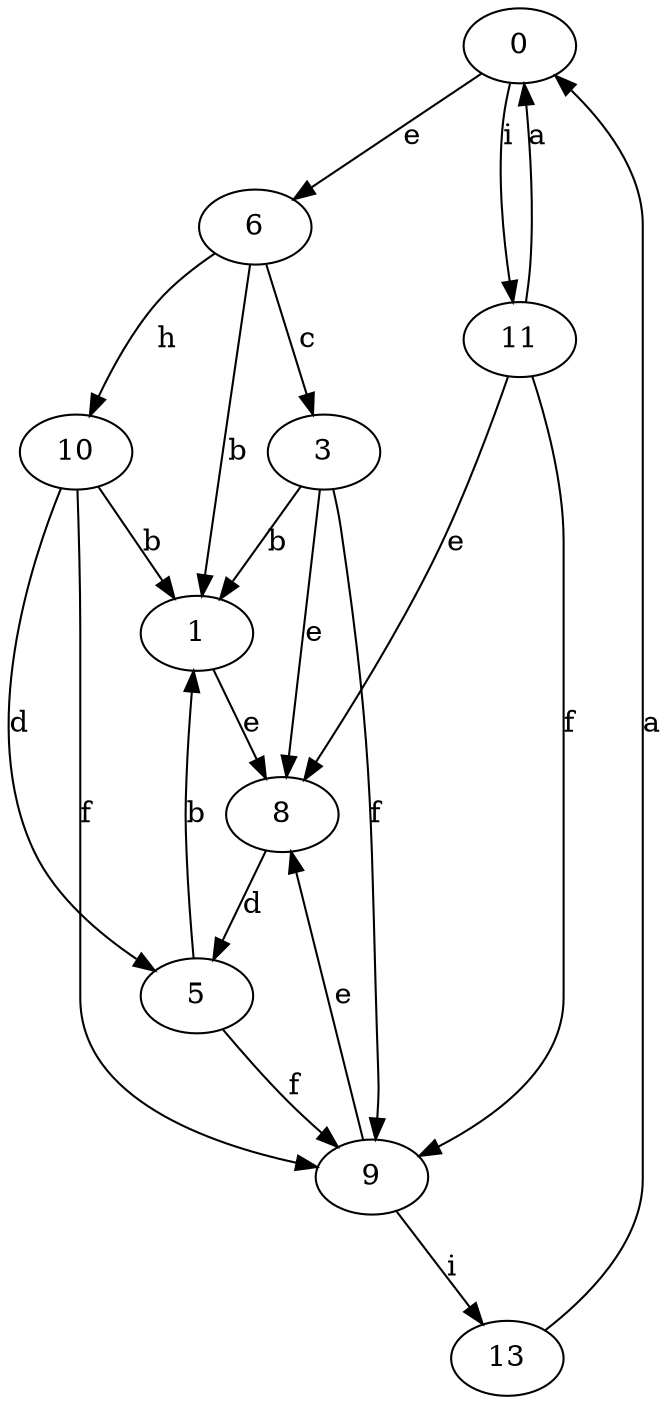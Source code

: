 strict digraph  {
0;
1;
3;
5;
6;
8;
9;
10;
11;
13;
0 -> 6  [label=e];
0 -> 11  [label=i];
1 -> 8  [label=e];
3 -> 1  [label=b];
3 -> 8  [label=e];
3 -> 9  [label=f];
5 -> 1  [label=b];
5 -> 9  [label=f];
6 -> 1  [label=b];
6 -> 3  [label=c];
6 -> 10  [label=h];
8 -> 5  [label=d];
9 -> 8  [label=e];
9 -> 13  [label=i];
10 -> 1  [label=b];
10 -> 5  [label=d];
10 -> 9  [label=f];
11 -> 0  [label=a];
11 -> 8  [label=e];
11 -> 9  [label=f];
13 -> 0  [label=a];
}
